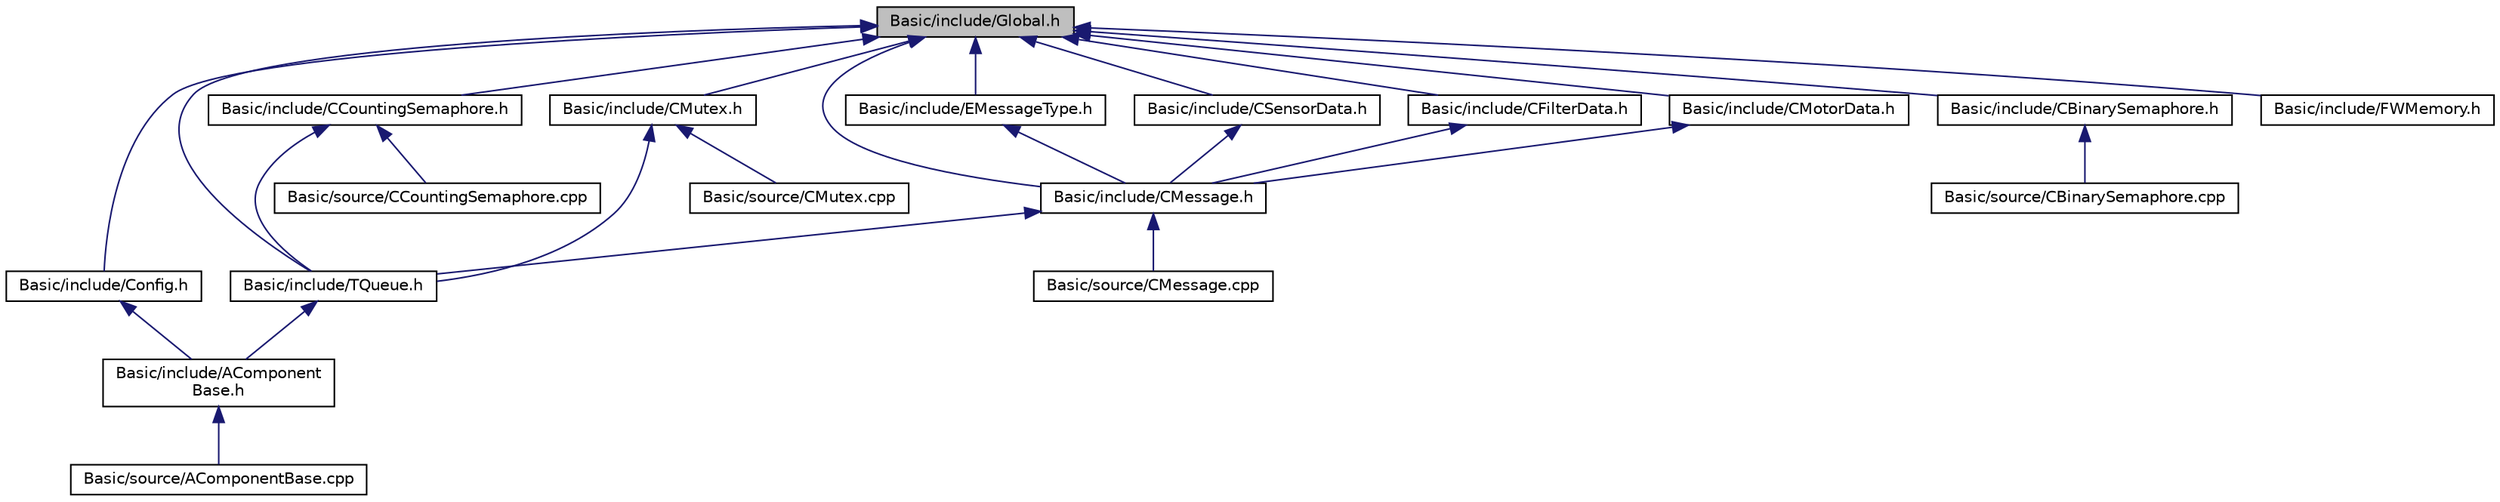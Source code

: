 digraph "Basic/include/Global.h"
{
  edge [fontname="Helvetica",fontsize="10",labelfontname="Helvetica",labelfontsize="10"];
  node [fontname="Helvetica",fontsize="10",shape=record];
  Node1 [label="Basic/include/Global.h",height=0.2,width=0.4,color="black", fillcolor="grey75", style="filled" fontcolor="black"];
  Node1 -> Node2 [dir="back",color="midnightblue",fontsize="10",style="solid"];
  Node2 [label="Basic/include/Config.h",height=0.2,width=0.4,color="black", fillcolor="white", style="filled",URL="$Config_8h.html"];
  Node2 -> Node3 [dir="back",color="midnightblue",fontsize="10",style="solid"];
  Node3 [label="Basic/include/AComponent\lBase.h",height=0.2,width=0.4,color="black", fillcolor="white", style="filled",URL="$AComponentBase_8h.html"];
  Node3 -> Node4 [dir="back",color="midnightblue",fontsize="10",style="solid"];
  Node4 [label="Basic/source/AComponentBase.cpp",height=0.2,width=0.4,color="black", fillcolor="white", style="filled",URL="$AComponentBase_8cpp.html"];
  Node1 -> Node5 [dir="back",color="midnightblue",fontsize="10",style="solid"];
  Node5 [label="Basic/include/TQueue.h",height=0.2,width=0.4,color="black", fillcolor="white", style="filled",URL="$TQueue_8h.html"];
  Node5 -> Node3 [dir="back",color="midnightblue",fontsize="10",style="solid"];
  Node1 -> Node6 [dir="back",color="midnightblue",fontsize="10",style="solid"];
  Node6 [label="Basic/include/CCountingSemaphore.h",height=0.2,width=0.4,color="black", fillcolor="white", style="filled",URL="$CCountingSemaphore_8h.html"];
  Node6 -> Node5 [dir="back",color="midnightblue",fontsize="10",style="solid"];
  Node6 -> Node7 [dir="back",color="midnightblue",fontsize="10",style="solid"];
  Node7 [label="Basic/source/CCountingSemaphore.cpp",height=0.2,width=0.4,color="black", fillcolor="white", style="filled",URL="$CCountingSemaphore_8cpp.html"];
  Node1 -> Node8 [dir="back",color="midnightblue",fontsize="10",style="solid"];
  Node8 [label="Basic/include/CMutex.h",height=0.2,width=0.4,color="black", fillcolor="white", style="filled",URL="$CMutex_8h.html"];
  Node8 -> Node5 [dir="back",color="midnightblue",fontsize="10",style="solid"];
  Node8 -> Node9 [dir="back",color="midnightblue",fontsize="10",style="solid"];
  Node9 [label="Basic/source/CMutex.cpp",height=0.2,width=0.4,color="black", fillcolor="white", style="filled",URL="$CMutex_8cpp.html"];
  Node1 -> Node10 [dir="back",color="midnightblue",fontsize="10",style="solid"];
  Node10 [label="Basic/include/CMessage.h",height=0.2,width=0.4,color="black", fillcolor="white", style="filled",URL="$CMessage_8h.html"];
  Node10 -> Node5 [dir="back",color="midnightblue",fontsize="10",style="solid"];
  Node10 -> Node11 [dir="back",color="midnightblue",fontsize="10",style="solid"];
  Node11 [label="Basic/source/CMessage.cpp",height=0.2,width=0.4,color="black", fillcolor="white", style="filled",URL="$CMessage_8cpp.html"];
  Node1 -> Node12 [dir="back",color="midnightblue",fontsize="10",style="solid"];
  Node12 [label="Basic/include/EMessageType.h",height=0.2,width=0.4,color="black", fillcolor="white", style="filled",URL="$EMessageType_8h.html"];
  Node12 -> Node10 [dir="back",color="midnightblue",fontsize="10",style="solid"];
  Node1 -> Node13 [dir="back",color="midnightblue",fontsize="10",style="solid"];
  Node13 [label="Basic/include/CSensorData.h",height=0.2,width=0.4,color="black", fillcolor="white", style="filled",URL="$CSensorData_8h.html"];
  Node13 -> Node10 [dir="back",color="midnightblue",fontsize="10",style="solid"];
  Node1 -> Node14 [dir="back",color="midnightblue",fontsize="10",style="solid"];
  Node14 [label="Basic/include/CFilterData.h",height=0.2,width=0.4,color="black", fillcolor="white", style="filled",URL="$CFilterData_8h.html"];
  Node14 -> Node10 [dir="back",color="midnightblue",fontsize="10",style="solid"];
  Node1 -> Node15 [dir="back",color="midnightblue",fontsize="10",style="solid"];
  Node15 [label="Basic/include/CMotorData.h",height=0.2,width=0.4,color="black", fillcolor="white", style="filled",URL="$CMotorData_8h.html"];
  Node15 -> Node10 [dir="back",color="midnightblue",fontsize="10",style="solid"];
  Node1 -> Node16 [dir="back",color="midnightblue",fontsize="10",style="solid"];
  Node16 [label="Basic/include/CBinarySemaphore.h",height=0.2,width=0.4,color="black", fillcolor="white", style="filled",URL="$CBinarySemaphore_8h.html"];
  Node16 -> Node17 [dir="back",color="midnightblue",fontsize="10",style="solid"];
  Node17 [label="Basic/source/CBinarySemaphore.cpp",height=0.2,width=0.4,color="black", fillcolor="white", style="filled",URL="$CBinarySemaphore_8cpp.html"];
  Node1 -> Node18 [dir="back",color="midnightblue",fontsize="10",style="solid"];
  Node18 [label="Basic/include/FWMemory.h",height=0.2,width=0.4,color="black", fillcolor="white", style="filled",URL="$FWMemory_8h.html"];
}
